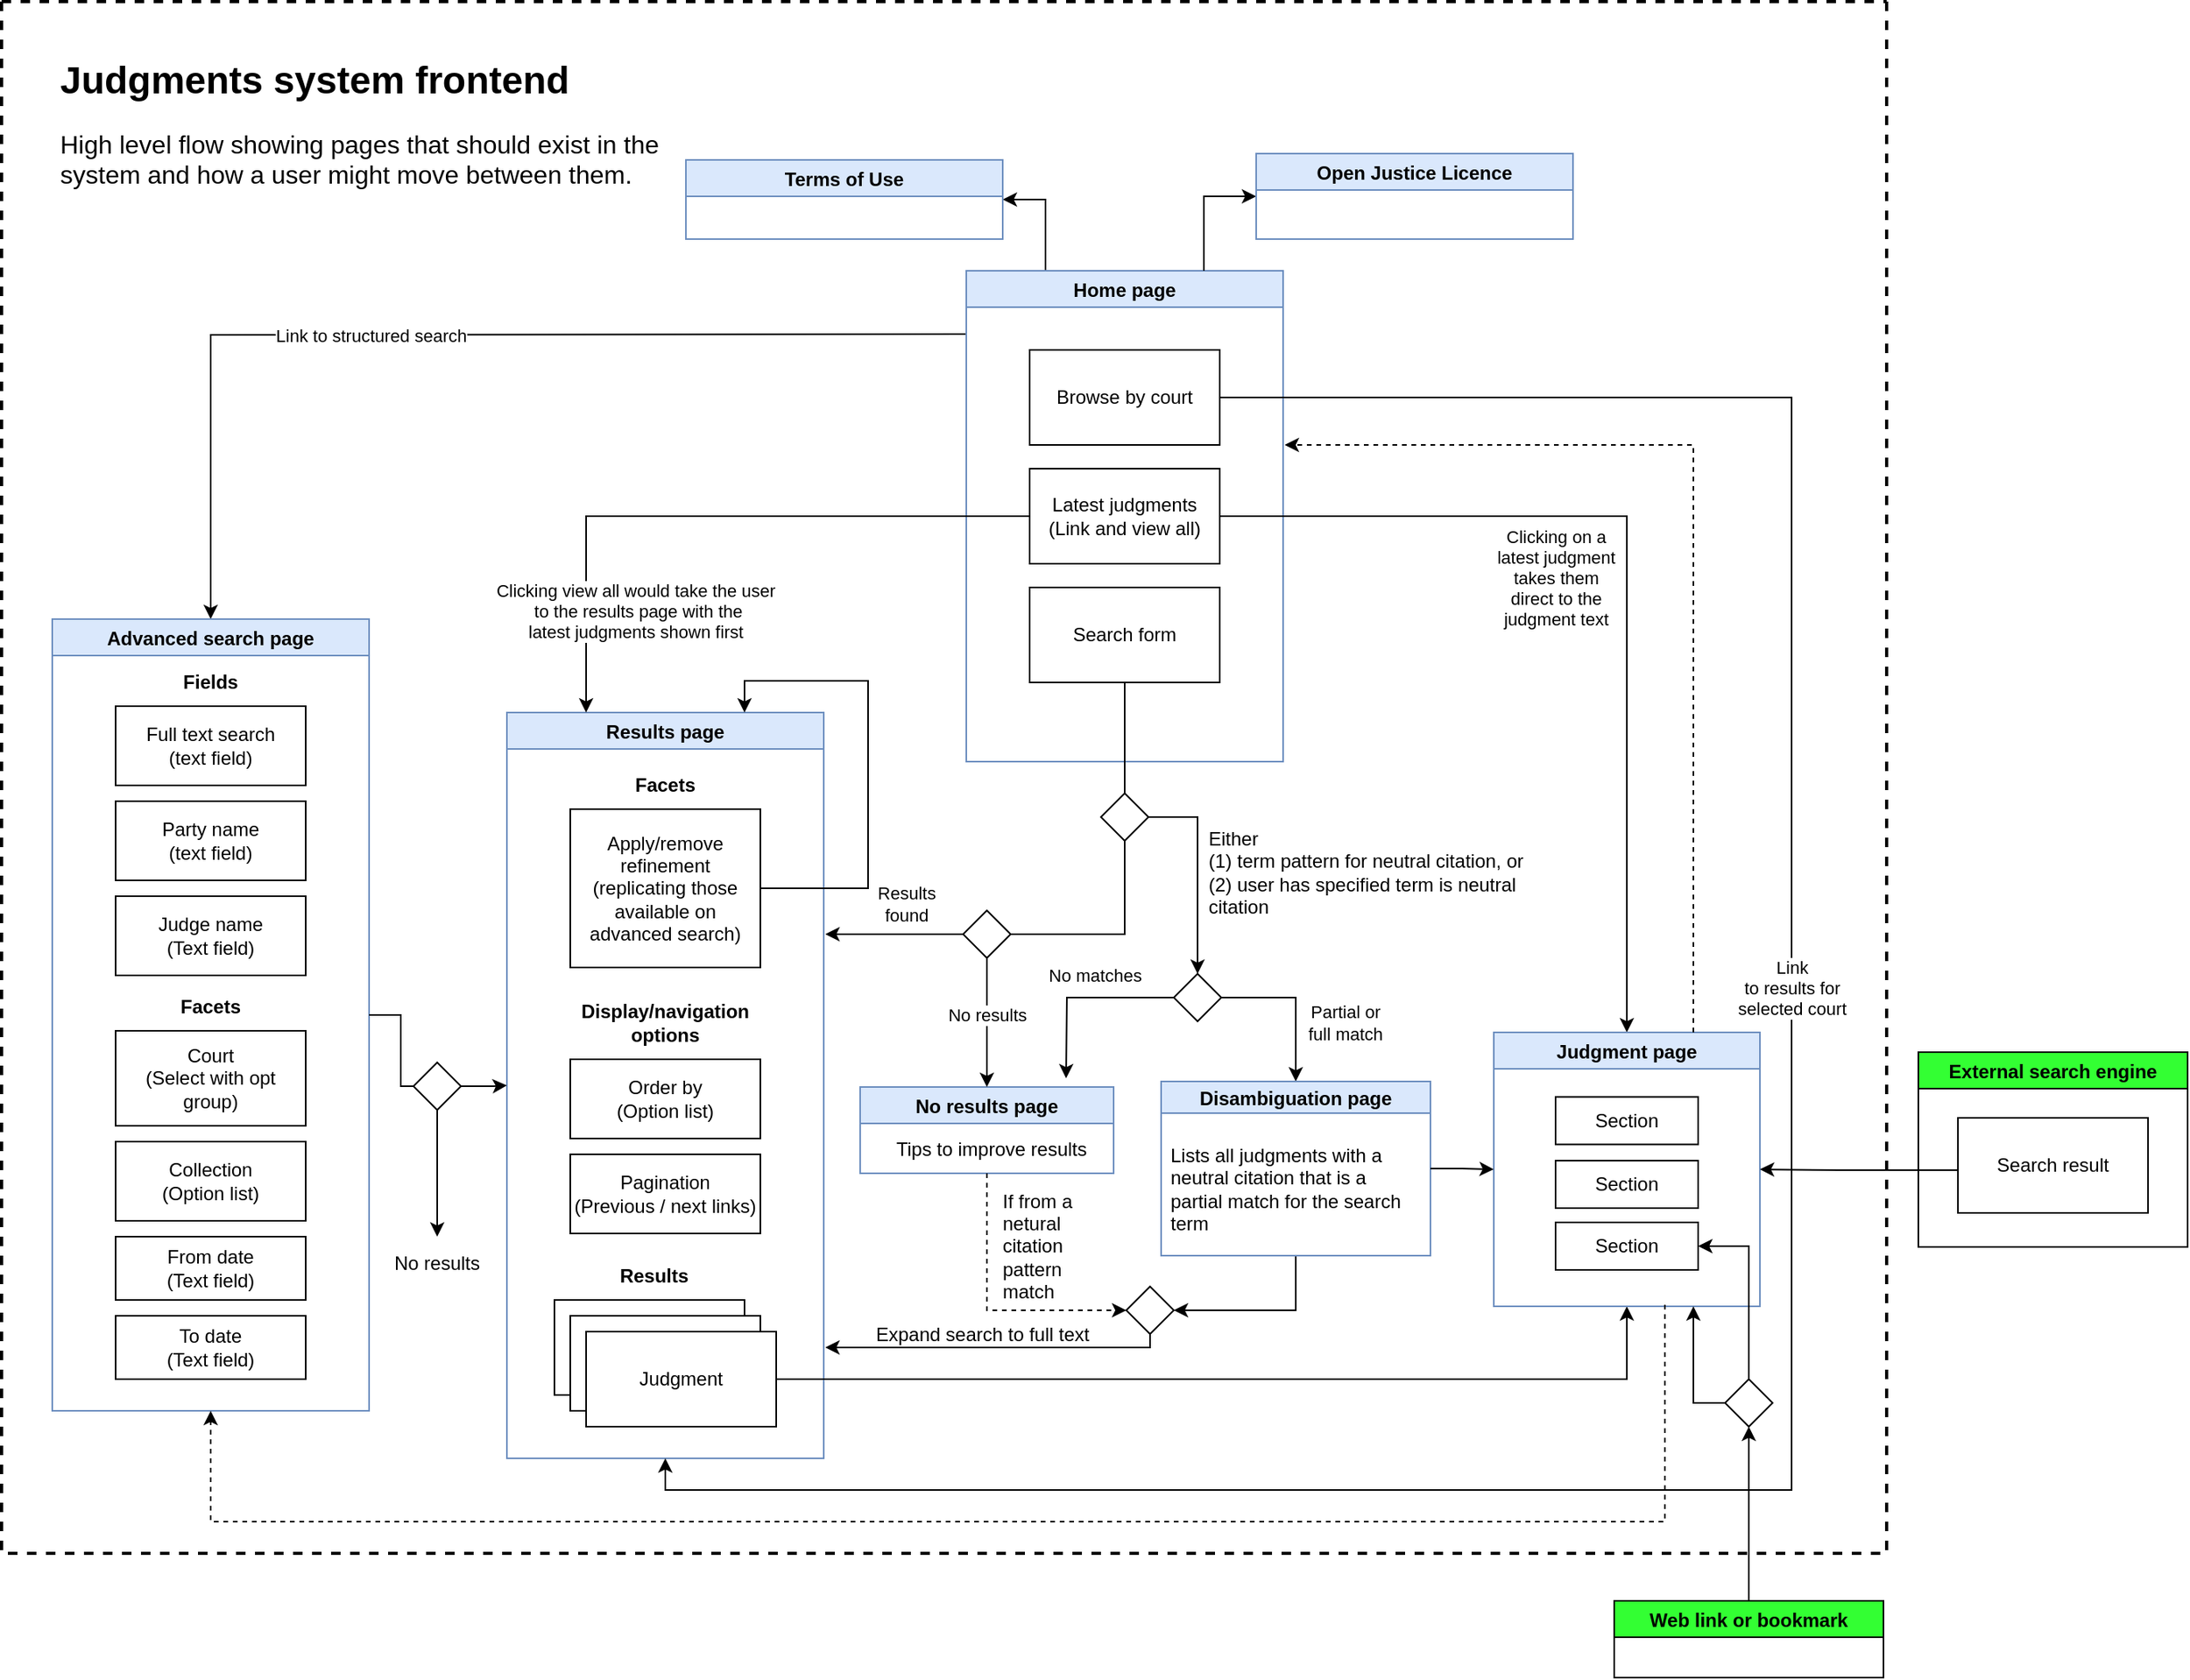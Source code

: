 <mxfile version="16.2.2" type="device"><diagram id="aehEUoyDCe3ED6YWcdNQ" name="Page-1"><mxGraphModel dx="946" dy="620" grid="1" gridSize="10" guides="1" tooltips="1" connect="1" arrows="1" fold="1" page="1" pageScale="1" pageWidth="1654" pageHeight="1169" math="0" shadow="0"><root><mxCell id="0"/><mxCell id="1" parent="0"/><mxCell id="Qa0ir41xzKFgF3uUKKp--13" value="" style="edgeStyle=orthogonalEdgeStyle;rounded=0;orthogonalLoop=1;jettySize=auto;html=1;entryX=0.5;entryY=0;entryDx=0;entryDy=0;" parent="1" target="Qa0ir41xzKFgF3uUKKp--8" edge="1"><mxGeometry relative="1" as="geometry"><mxPoint x="829" y="270" as="sourcePoint"/><mxPoint x="647" y="487" as="targetPoint"/></mxGeometry></mxCell><mxCell id="Qa0ir41xzKFgF3uUKKp--14" value="Link to structured search" style="edgeLabel;html=1;align=center;verticalAlign=middle;resizable=0;points=[];" parent="Qa0ir41xzKFgF3uUKKp--13" vertex="1" connectable="0"><mxGeometry x="-0.143" relative="1" as="geometry"><mxPoint x="-95" as="offset"/></mxGeometry></mxCell><mxCell id="04Yewt961iVCtWimW03n-6" value="" style="edgeStyle=orthogonalEdgeStyle;rounded=0;orthogonalLoop=1;jettySize=auto;html=1;entryX=1;entryY=0.5;entryDx=0;entryDy=0;exitX=0.25;exitY=0;exitDx=0;exitDy=0;" parent="1" source="Qa0ir41xzKFgF3uUKKp--1" target="04Yewt961iVCtWimW03n-1" edge="1"><mxGeometry relative="1" as="geometry"/></mxCell><mxCell id="Qa0ir41xzKFgF3uUKKp--1" value="Home page" style="swimlane;fillColor=#dae8fc;strokeColor=#6c8ebf;" parent="1" vertex="1"><mxGeometry x="829" y="230" width="200" height="310" as="geometry"/></mxCell><mxCell id="Qa0ir41xzKFgF3uUKKp--21" value="Latest judgments (Link and view all)" style="rounded=0;whiteSpace=wrap;html=1;" parent="Qa0ir41xzKFgF3uUKKp--1" vertex="1"><mxGeometry x="40" y="125" width="120" height="60" as="geometry"/></mxCell><mxCell id="OO2aiFHV-tACYqCfNg-y-9" value="Search form" style="rounded=0;whiteSpace=wrap;html=1;" parent="Qa0ir41xzKFgF3uUKKp--1" vertex="1"><mxGeometry x="40" y="200" width="120" height="60" as="geometry"/></mxCell><mxCell id="kWl21Ww3-PtBhKSRPVms-1" value="Browse by court" style="rounded=0;whiteSpace=wrap;html=1;" parent="Qa0ir41xzKFgF3uUKKp--1" vertex="1"><mxGeometry x="40" y="50" width="120" height="60" as="geometry"/></mxCell><mxCell id="Qa0ir41xzKFgF3uUKKp--4" value="" style="edgeStyle=orthogonalEdgeStyle;rounded=0;orthogonalLoop=1;jettySize=auto;html=1;startArrow=none;" parent="1" source="4KOAr0q3YAWXZfQVioGi-21" edge="1"><mxGeometry relative="1" as="geometry"><mxPoint x="740" y="649" as="targetPoint"/></mxGeometry></mxCell><mxCell id="4KOAr0q3YAWXZfQVioGi-23" value="Results &lt;br&gt;found" style="edgeLabel;html=1;align=center;verticalAlign=middle;resizable=0;points=[];" parent="Qa0ir41xzKFgF3uUKKp--4" vertex="1" connectable="0"><mxGeometry x="-0.291" relative="1" as="geometry"><mxPoint x="-5" y="-19" as="offset"/></mxGeometry></mxCell><mxCell id="Qa0ir41xzKFgF3uUKKp--5" value="Results page" style="swimlane;fillColor=#dae8fc;strokeColor=#6c8ebf;" parent="1" vertex="1"><mxGeometry x="539" y="509" width="200" height="471" as="geometry"/></mxCell><mxCell id="Qa0ir41xzKFgF3uUKKp--7" value="Apply/remove&lt;br&gt;refinement (replicating those available on advanced search)" style="rounded=0;whiteSpace=wrap;html=1;" parent="Qa0ir41xzKFgF3uUKKp--5" vertex="1"><mxGeometry x="40" y="61" width="120" height="100" as="geometry"/></mxCell><mxCell id="Qa0ir41xzKFgF3uUKKp--18" value="" style="edgeStyle=orthogonalEdgeStyle;rounded=0;orthogonalLoop=1;jettySize=auto;html=1;entryX=0.75;entryY=0;entryDx=0;entryDy=0;exitX=1;exitY=0.5;exitDx=0;exitDy=0;" parent="Qa0ir41xzKFgF3uUKKp--5" source="Qa0ir41xzKFgF3uUKKp--7" target="Qa0ir41xzKFgF3uUKKp--5" edge="1"><mxGeometry relative="1" as="geometry"><mxPoint x="-40" y="120" as="sourcePoint"/><mxPoint x="10" y="120" as="targetPoint"/><Array as="points"><mxPoint x="228" y="111"/><mxPoint x="228" y="-20"/><mxPoint x="150" y="-20"/></Array></mxGeometry></mxCell><mxCell id="OO2aiFHV-tACYqCfNg-y-6" value="&lt;b&gt;Facets&lt;/b&gt;" style="text;html=1;strokeColor=none;fillColor=none;align=center;verticalAlign=middle;whiteSpace=wrap;rounded=0;" parent="Qa0ir41xzKFgF3uUKKp--5" vertex="1"><mxGeometry x="70" y="31" width="60" height="30" as="geometry"/></mxCell><mxCell id="4KOAr0q3YAWXZfQVioGi-2" value="" style="group" parent="Qa0ir41xzKFgF3uUKKp--5" vertex="1" connectable="0"><mxGeometry x="40" y="181" width="120" height="148" as="geometry"/></mxCell><mxCell id="OO2aiFHV-tACYqCfNg-y-2" value="Order by&lt;br&gt;(Option list)" style="rounded=0;whiteSpace=wrap;html=1;" parent="4KOAr0q3YAWXZfQVioGi-2" vertex="1"><mxGeometry y="38" width="120" height="50" as="geometry"/></mxCell><mxCell id="OO2aiFHV-tACYqCfNg-y-5" value="Pagination&lt;br&gt;(Previous / next links)" style="rounded=0;whiteSpace=wrap;html=1;" parent="4KOAr0q3YAWXZfQVioGi-2" vertex="1"><mxGeometry y="98" width="120" height="50" as="geometry"/></mxCell><mxCell id="OO2aiFHV-tACYqCfNg-y-8" value="&lt;b&gt;Display/navigation options&lt;/b&gt;" style="text;html=1;strokeColor=none;fillColor=none;align=center;verticalAlign=middle;whiteSpace=wrap;rounded=0;" parent="4KOAr0q3YAWXZfQVioGi-2" vertex="1"><mxGeometry width="120" height="30" as="geometry"/></mxCell><mxCell id="4KOAr0q3YAWXZfQVioGi-1" value="" style="group" parent="Qa0ir41xzKFgF3uUKKp--5" vertex="1" connectable="0"><mxGeometry x="30" y="371" width="140" height="80" as="geometry"/></mxCell><mxCell id="Qa0ir41xzKFgF3uUKKp--6" value="Search result" style="rounded=0;whiteSpace=wrap;html=1;" parent="4KOAr0q3YAWXZfQVioGi-1" vertex="1"><mxGeometry width="120" height="60" as="geometry"/></mxCell><mxCell id="Qa0ir41xzKFgF3uUKKp--35" value="Search result" style="rounded=0;whiteSpace=wrap;html=1;" parent="4KOAr0q3YAWXZfQVioGi-1" vertex="1"><mxGeometry x="10" y="10" width="120" height="60" as="geometry"/></mxCell><mxCell id="Qa0ir41xzKFgF3uUKKp--36" value="Judgment" style="rounded=0;whiteSpace=wrap;html=1;" parent="4KOAr0q3YAWXZfQVioGi-1" vertex="1"><mxGeometry x="20" y="20" width="120" height="60" as="geometry"/></mxCell><mxCell id="OO2aiFHV-tACYqCfNg-y-7" value="&lt;b&gt;Results&lt;/b&gt;" style="text;html=1;strokeColor=none;fillColor=none;align=center;verticalAlign=middle;whiteSpace=wrap;rounded=0;" parent="Qa0ir41xzKFgF3uUKKp--5" vertex="1"><mxGeometry x="63" y="341" width="60" height="30" as="geometry"/></mxCell><mxCell id="X9CzBjyIh-wGhvpLRSlx-1" value="" style="edgeStyle=orthogonalEdgeStyle;rounded=0;orthogonalLoop=1;jettySize=auto;html=1;entryX=0;entryY=0.5;entryDx=0;entryDy=0;startArrow=none;" parent="1" source="fHP1PbavrV6UKDeHso9m-1" target="Qa0ir41xzKFgF3uUKKp--5" edge="1"><mxGeometry relative="1" as="geometry"><mxPoint x="479" y="674" as="targetPoint"/></mxGeometry></mxCell><mxCell id="Qa0ir41xzKFgF3uUKKp--8" value="Advanced search page" style="swimlane;fillColor=#dae8fc;strokeColor=#6c8ebf;" parent="1" vertex="1"><mxGeometry x="252" y="450" width="200" height="500" as="geometry"/></mxCell><mxCell id="Qa0ir41xzKFgF3uUKKp--9" value="Full text search &lt;br&gt;(text field)" style="rounded=0;whiteSpace=wrap;html=1;" parent="Qa0ir41xzKFgF3uUKKp--8" vertex="1"><mxGeometry x="40" y="55" width="120" height="50" as="geometry"/></mxCell><mxCell id="Qa0ir41xzKFgF3uUKKp--10" value="Party name &lt;br&gt;(text field)" style="rounded=0;whiteSpace=wrap;html=1;" parent="Qa0ir41xzKFgF3uUKKp--8" vertex="1"><mxGeometry x="40" y="115" width="120" height="50" as="geometry"/></mxCell><mxCell id="Qa0ir41xzKFgF3uUKKp--16" value="Collection&lt;br&gt;(Option list)" style="rounded=0;whiteSpace=wrap;html=1;" parent="Qa0ir41xzKFgF3uUKKp--8" vertex="1"><mxGeometry x="40" y="330" width="120" height="50" as="geometry"/></mxCell><mxCell id="Jsp5y8p3yF81pdxxzSbO-3" value="Court&lt;br&gt;(Select with opt group)" style="rounded=0;whiteSpace=wrap;html=1;" parent="Qa0ir41xzKFgF3uUKKp--8" vertex="1"><mxGeometry x="40" y="260" width="120" height="60" as="geometry"/></mxCell><mxCell id="Jsp5y8p3yF81pdxxzSbO-4" value="Judge name&lt;br&gt;(Text field)" style="rounded=0;whiteSpace=wrap;html=1;" parent="Qa0ir41xzKFgF3uUKKp--8" vertex="1"><mxGeometry x="40" y="175" width="120" height="50" as="geometry"/></mxCell><mxCell id="Jsp5y8p3yF81pdxxzSbO-5" value="From date&lt;br&gt;(Text field)" style="rounded=0;whiteSpace=wrap;html=1;" parent="Qa0ir41xzKFgF3uUKKp--8" vertex="1"><mxGeometry x="40" y="390" width="120" height="40" as="geometry"/></mxCell><mxCell id="Jsp5y8p3yF81pdxxzSbO-6" value="To date&lt;br&gt;(Text field)" style="rounded=0;whiteSpace=wrap;html=1;" parent="Qa0ir41xzKFgF3uUKKp--8" vertex="1"><mxGeometry x="40" y="440" width="120" height="40" as="geometry"/></mxCell><mxCell id="OO2aiFHV-tACYqCfNg-y-1" value="&lt;b&gt;Fields&lt;/b&gt;" style="text;html=1;strokeColor=none;fillColor=none;align=center;verticalAlign=middle;whiteSpace=wrap;rounded=0;" parent="Qa0ir41xzKFgF3uUKKp--8" vertex="1"><mxGeometry x="70" y="25" width="60" height="30" as="geometry"/></mxCell><mxCell id="OO2aiFHV-tACYqCfNg-y-3" value="&lt;b&gt;Facets&lt;/b&gt;" style="text;html=1;strokeColor=none;fillColor=none;align=center;verticalAlign=middle;whiteSpace=wrap;rounded=0;" parent="Qa0ir41xzKFgF3uUKKp--8" vertex="1"><mxGeometry x="70" y="230" width="60" height="30" as="geometry"/></mxCell><mxCell id="Qa0ir41xzKFgF3uUKKp--19" value="" style="edgeStyle=orthogonalEdgeStyle;rounded=0;orthogonalLoop=1;jettySize=auto;html=1;entryX=0.25;entryY=0;entryDx=0;entryDy=0;exitX=0;exitY=0.5;exitDx=0;exitDy=0;" parent="1" source="Qa0ir41xzKFgF3uUKKp--21" target="Qa0ir41xzKFgF3uUKKp--5" edge="1"><mxGeometry relative="1" as="geometry"><mxPoint x="797" y="432" as="sourcePoint"/><mxPoint x="472" y="617" as="targetPoint"/></mxGeometry></mxCell><mxCell id="Qa0ir41xzKFgF3uUKKp--40" value="Clicking view all would take the user&lt;br&gt;&amp;nbsp;to the results page with the &lt;br&gt;latest judgments shown first" style="edgeLabel;html=1;align=center;verticalAlign=middle;resizable=0;points=[];fontSize=11;" parent="Qa0ir41xzKFgF3uUKKp--19" vertex="1" connectable="0"><mxGeometry x="-0.272" y="-2" relative="1" as="geometry"><mxPoint x="-102" y="62" as="offset"/></mxGeometry></mxCell><mxCell id="Qa0ir41xzKFgF3uUKKp--37" value="" style="edgeStyle=orthogonalEdgeStyle;rounded=0;orthogonalLoop=1;jettySize=auto;html=1;entryX=0.5;entryY=1;entryDx=0;entryDy=0;exitX=1;exitY=0.5;exitDx=0;exitDy=0;" parent="1" source="kWl21Ww3-PtBhKSRPVms-1" target="Qa0ir41xzKFgF3uUKKp--5" edge="1"><mxGeometry relative="1" as="geometry"><mxPoint x="1029" y="270" as="sourcePoint"/><mxPoint x="1282" y="445" as="targetPoint"/><Array as="points"><mxPoint x="1350" y="310"/><mxPoint x="1350" y="1000"/><mxPoint x="639" y="1000"/></Array></mxGeometry></mxCell><mxCell id="Qa0ir41xzKFgF3uUKKp--38" value="Link &lt;br&gt;to results for &lt;br&gt;selected court" style="edgeLabel;html=1;align=center;verticalAlign=middle;resizable=0;points=[];" parent="Qa0ir41xzKFgF3uUKKp--37" vertex="1" connectable="0"><mxGeometry x="-0.143" relative="1" as="geometry"><mxPoint y="-30" as="offset"/></mxGeometry></mxCell><mxCell id="OO2aiFHV-tACYqCfNg-y-10" value="" style="edgeStyle=orthogonalEdgeStyle;rounded=0;orthogonalLoop=1;jettySize=auto;html=1;exitX=1;exitY=0.5;exitDx=0;exitDy=0;entryX=0.5;entryY=0;entryDx=0;entryDy=0;" parent="1" source="zrDOiHDuopmyjpYAE5Gi-1" target="4KOAr0q3YAWXZfQVioGi-14" edge="1"><mxGeometry relative="1" as="geometry"><mxPoint x="1159" y="679.5" as="targetPoint"/><Array as="points"><mxPoint x="975" y="575"/></Array><mxPoint x="901" y="642" as="sourcePoint"/></mxGeometry></mxCell><mxCell id="_y1bIVc1VrB3xeFawCgt-3" style="edgeStyle=orthogonalEdgeStyle;rounded=0;orthogonalLoop=1;jettySize=auto;html=1;entryX=0;entryY=0.5;entryDx=0;entryDy=0;exitX=0.75;exitY=0;exitDx=0;exitDy=0;" parent="1" source="Qa0ir41xzKFgF3uUKKp--1" target="_y1bIVc1VrB3xeFawCgt-1" edge="1"><mxGeometry relative="1" as="geometry"><mxPoint x="982" y="240" as="targetPoint"/><mxPoint x="902" y="270" as="sourcePoint"/></mxGeometry></mxCell><mxCell id="Qa0ir41xzKFgF3uUKKp--27" value="" style="edgeStyle=orthogonalEdgeStyle;rounded=0;orthogonalLoop=1;jettySize=auto;html=1;exitX=1;exitY=0.5;exitDx=0;exitDy=0;entryX=0.5;entryY=1;entryDx=0;entryDy=0;" parent="1" source="Qa0ir41xzKFgF3uUKKp--36" target="Qa0ir41xzKFgF3uUKKp--22" edge="1"><mxGeometry relative="1" as="geometry"><mxPoint x="1220" y="852" as="targetPoint"/><Array as="points"><mxPoint x="1246" y="930"/></Array></mxGeometry></mxCell><mxCell id="4KOAr0q3YAWXZfQVioGi-16" value="" style="edgeStyle=orthogonalEdgeStyle;rounded=0;orthogonalLoop=1;jettySize=auto;html=1;entryX=0.5;entryY=0;entryDx=0;entryDy=0;" parent="1" source="4KOAr0q3YAWXZfQVioGi-14" target="4KOAr0q3YAWXZfQVioGi-4" edge="1"><mxGeometry relative="1" as="geometry"><Array as="points"><mxPoint x="1037" y="689"/></Array></mxGeometry></mxCell><mxCell id="4KOAr0q3YAWXZfQVioGi-17" value="Partial or&lt;br&gt;full match" style="edgeLabel;html=1;align=center;verticalAlign=middle;resizable=0;points=[];" parent="4KOAr0q3YAWXZfQVioGi-16" vertex="1" connectable="0"><mxGeometry x="-0.116" y="2" relative="1" as="geometry"><mxPoint x="34" y="18" as="offset"/></mxGeometry></mxCell><mxCell id="4KOAr0q3YAWXZfQVioGi-19" value="" style="edgeStyle=orthogonalEdgeStyle;rounded=0;orthogonalLoop=1;jettySize=auto;html=1;" parent="1" source="4KOAr0q3YAWXZfQVioGi-14" edge="1"><mxGeometry relative="1" as="geometry"><mxPoint x="892" y="740" as="targetPoint"/></mxGeometry></mxCell><mxCell id="4KOAr0q3YAWXZfQVioGi-26" value="No matches" style="edgeLabel;html=1;align=center;verticalAlign=middle;resizable=0;points=[];" parent="4KOAr0q3YAWXZfQVioGi-19" vertex="1" connectable="0"><mxGeometry x="-0.205" y="-1" relative="1" as="geometry"><mxPoint x="-3" y="-13" as="offset"/></mxGeometry></mxCell><mxCell id="4KOAr0q3YAWXZfQVioGi-14" value="" style="rhombus;whiteSpace=wrap;html=1;" parent="1" vertex="1"><mxGeometry x="960" y="674" width="30" height="30" as="geometry"/></mxCell><mxCell id="4KOAr0q3YAWXZfQVioGi-20" value="No results page" style="swimlane;fillColor=#dae8fc;strokeColor=#6c8ebf;" parent="1" vertex="1"><mxGeometry x="762" y="745.5" width="160" height="54.5" as="geometry"/></mxCell><mxCell id="4KOAr0q3YAWXZfQVioGi-25" value="" style="edgeStyle=orthogonalEdgeStyle;rounded=0;orthogonalLoop=1;jettySize=auto;html=1;entryX=0.5;entryY=0;entryDx=0;entryDy=0;" parent="1" source="4KOAr0q3YAWXZfQVioGi-21" target="4KOAr0q3YAWXZfQVioGi-20" edge="1"><mxGeometry relative="1" as="geometry"><mxPoint x="797" y="555" as="targetPoint"/></mxGeometry></mxCell><mxCell id="4KOAr0q3YAWXZfQVioGi-27" value="No results" style="edgeLabel;html=1;align=center;verticalAlign=middle;resizable=0;points=[];" parent="4KOAr0q3YAWXZfQVioGi-25" vertex="1" connectable="0"><mxGeometry x="-0.129" relative="1" as="geometry"><mxPoint as="offset"/></mxGeometry></mxCell><mxCell id="4KOAr0q3YAWXZfQVioGi-21" value="" style="rhombus;whiteSpace=wrap;html=1;" parent="1" vertex="1"><mxGeometry x="827" y="634" width="30" height="30" as="geometry"/></mxCell><mxCell id="4KOAr0q3YAWXZfQVioGi-22" value="" style="edgeStyle=orthogonalEdgeStyle;rounded=0;orthogonalLoop=1;jettySize=auto;html=1;entryX=1;entryY=0.5;entryDx=0;entryDy=0;endArrow=none;exitX=0.5;exitY=1;exitDx=0;exitDy=0;" parent="1" source="OO2aiFHV-tACYqCfNg-y-9" target="4KOAr0q3YAWXZfQVioGi-21" edge="1"><mxGeometry relative="1" as="geometry"><mxPoint x="639" y="509.0" as="targetPoint"/><mxPoint x="929" y="625" as="sourcePoint"/></mxGeometry></mxCell><mxCell id="fHP1PbavrV6UKDeHso9m-6" value="" style="edgeStyle=orthogonalEdgeStyle;rounded=0;orthogonalLoop=1;jettySize=auto;html=1;" parent="1" source="fHP1PbavrV6UKDeHso9m-1" edge="1"><mxGeometry relative="1" as="geometry"><mxPoint x="495" y="840" as="targetPoint"/></mxGeometry></mxCell><mxCell id="fHP1PbavrV6UKDeHso9m-1" value="" style="rhombus;whiteSpace=wrap;html=1;" parent="1" vertex="1"><mxGeometry x="480" y="730" width="30" height="30" as="geometry"/></mxCell><mxCell id="fHP1PbavrV6UKDeHso9m-2" value="" style="edgeStyle=orthogonalEdgeStyle;rounded=0;orthogonalLoop=1;jettySize=auto;html=1;entryX=0;entryY=0.5;entryDx=0;entryDy=0;endArrow=none;" parent="1" source="Qa0ir41xzKFgF3uUKKp--8" target="fHP1PbavrV6UKDeHso9m-1" edge="1"><mxGeometry relative="1" as="geometry"><mxPoint x="539" y="744.5" as="targetPoint"/><mxPoint x="452" y="745" as="sourcePoint"/></mxGeometry></mxCell><mxCell id="fHP1PbavrV6UKDeHso9m-7" value="No results" style="text;html=1;strokeColor=none;fillColor=none;align=center;verticalAlign=middle;whiteSpace=wrap;rounded=0;" parent="1" vertex="1"><mxGeometry x="465" y="841.5" width="60" height="30" as="geometry"/></mxCell><mxCell id="zrDOiHDuopmyjpYAE5Gi-1" value="" style="rhombus;whiteSpace=wrap;html=1;" parent="1" vertex="1"><mxGeometry x="914" y="560" width="30" height="30" as="geometry"/></mxCell><mxCell id="zrDOiHDuopmyjpYAE5Gi-2" value="Either&lt;br&gt;(1) term&amp;nbsp;pattern for&amp;nbsp;neutral citation, or&lt;br&gt;(2) user has specified term is neutral citation" style="text;html=1;strokeColor=none;fillColor=none;align=left;verticalAlign=middle;whiteSpace=wrap;rounded=0;" parent="1" vertex="1"><mxGeometry x="980" y="560" width="210" height="100" as="geometry"/></mxCell><mxCell id="zrDOiHDuopmyjpYAE5Gi-3" value="" style="edgeStyle=orthogonalEdgeStyle;rounded=0;orthogonalLoop=1;jettySize=auto;html=1;exitX=1;exitY=0.5;exitDx=0;exitDy=0;entryX=0.5;entryY=0;entryDx=0;entryDy=0;" parent="1" source="Qa0ir41xzKFgF3uUKKp--21" target="Qa0ir41xzKFgF3uUKKp--22" edge="1"><mxGeometry relative="1" as="geometry"><mxPoint x="1030" y="300" as="sourcePoint"/><mxPoint x="1220" y="740" as="targetPoint"/><Array as="points"><mxPoint x="1246" y="385"/></Array></mxGeometry></mxCell><mxCell id="zrDOiHDuopmyjpYAE5Gi-4" value="Clicking on a &lt;br&gt;latest judgment&lt;br&gt;takes them &lt;br&gt;direct to the &lt;br&gt;judgment text" style="edgeLabel;html=1;align=center;verticalAlign=middle;resizable=0;points=[];fontSize=11;" parent="zrDOiHDuopmyjpYAE5Gi-3" vertex="1" connectable="0"><mxGeometry x="-0.272" y="-2" relative="1" as="geometry"><mxPoint y="37" as="offset"/></mxGeometry></mxCell><mxCell id="KSz_zbvJtqKyfwYVTtUD-1" value="" style="edgeStyle=orthogonalEdgeStyle;rounded=0;orthogonalLoop=1;jettySize=auto;html=1;exitX=0.5;exitY=1;exitDx=0;exitDy=0;entryX=0;entryY=0.5;entryDx=0;entryDy=0;dashed=1;" parent="1" source="4KOAr0q3YAWXZfQVioGi-20" target="KSz_zbvJtqKyfwYVTtUD-3" edge="1"><mxGeometry relative="1" as="geometry"><mxPoint x="1130" y="820" as="sourcePoint"/><mxPoint x="940" y="876" as="targetPoint"/></mxGeometry></mxCell><mxCell id="KSz_zbvJtqKyfwYVTtUD-2" value="" style="edgeStyle=orthogonalEdgeStyle;rounded=0;orthogonalLoop=1;jettySize=auto;html=1;exitX=0.5;exitY=1;exitDx=0;exitDy=0;entryX=1;entryY=0.5;entryDx=0;entryDy=0;" parent="1" source="4KOAr0q3YAWXZfQVioGi-4" target="KSz_zbvJtqKyfwYVTtUD-3" edge="1"><mxGeometry relative="1" as="geometry"><mxPoint x="852" y="865.5" as="sourcePoint"/><mxPoint x="950" y="886" as="targetPoint"/></mxGeometry></mxCell><mxCell id="KSz_zbvJtqKyfwYVTtUD-3" value="" style="rhombus;whiteSpace=wrap;html=1;" parent="1" vertex="1"><mxGeometry x="930" y="871.5" width="30" height="30" as="geometry"/></mxCell><mxCell id="KSz_zbvJtqKyfwYVTtUD-4" value="If from a netural citation pattern match" style="text;html=1;strokeColor=none;fillColor=none;align=left;verticalAlign=middle;whiteSpace=wrap;rounded=0;" parent="1" vertex="1"><mxGeometry x="850" y="831" width="56" height="30" as="geometry"/></mxCell><mxCell id="KSz_zbvJtqKyfwYVTtUD-7" value="" style="edgeStyle=orthogonalEdgeStyle;rounded=0;orthogonalLoop=1;jettySize=auto;html=1;exitX=0.5;exitY=1;exitDx=0;exitDy=0;" parent="1" source="KSz_zbvJtqKyfwYVTtUD-3" edge="1"><mxGeometry relative="1" as="geometry"><mxPoint x="1047" y="865.5" as="sourcePoint"/><mxPoint x="740" y="910" as="targetPoint"/><Array as="points"><mxPoint x="945" y="910"/></Array></mxGeometry></mxCell><mxCell id="KSz_zbvJtqKyfwYVTtUD-8" value="Expand search to full text" style="text;html=1;strokeColor=none;fillColor=none;align=left;verticalAlign=middle;whiteSpace=wrap;rounded=0;" parent="1" vertex="1"><mxGeometry x="770" y="887" width="137" height="30" as="geometry"/></mxCell><mxCell id="431RfuJMWr0SsAJ9tz7P-1" value="" style="swimlane;startSize=0;strokeWidth=2;dashed=1;" parent="1" vertex="1"><mxGeometry x="220" y="60" width="1190" height="980" as="geometry"/></mxCell><mxCell id="Qa0ir41xzKFgF3uUKKp--34" value="&lt;h1&gt;&lt;font style=&quot;font-size: 24px&quot;&gt;Judgments system frontend&lt;/font&gt;&lt;/h1&gt;&lt;p&gt;&lt;font size=&quot;3&quot;&gt;High level flow showing pages that should exist in the system and how a user might move between them.&lt;/font&gt;&lt;/p&gt;" style="text;html=1;strokeColor=none;fillColor=none;spacing=5;spacingTop=-20;whiteSpace=wrap;overflow=hidden;rounded=0;" parent="431RfuJMWr0SsAJ9tz7P-1" vertex="1"><mxGeometry x="32" y="30" width="400" height="120" as="geometry"/></mxCell><mxCell id="04Yewt961iVCtWimW03n-1" value="Terms of Use" style="swimlane;fillColor=#dae8fc;strokeColor=#6c8ebf;" parent="431RfuJMWr0SsAJ9tz7P-1" vertex="1"><mxGeometry x="432" y="100" width="200" height="50" as="geometry"/></mxCell><mxCell id="_y1bIVc1VrB3xeFawCgt-1" value="Open Justice Licence" style="swimlane;fillColor=#dae8fc;strokeColor=#6c8ebf;" parent="431RfuJMWr0SsAJ9tz7P-1" vertex="1"><mxGeometry x="792" y="96" width="200" height="54" as="geometry"/></mxCell><mxCell id="Qa0ir41xzKFgF3uUKKp--22" value="Judgment page" style="swimlane;fillColor=#dae8fc;strokeColor=#6c8ebf;" parent="431RfuJMWr0SsAJ9tz7P-1" vertex="1"><mxGeometry x="942" y="651" width="168" height="173" as="geometry"/></mxCell><mxCell id="431RfuJMWr0SsAJ9tz7P-11" value="Section" style="rounded=0;whiteSpace=wrap;html=1;strokeWidth=1;fillColor=#FFFFFF;" parent="Qa0ir41xzKFgF3uUKKp--22" vertex="1"><mxGeometry x="39" y="40.75" width="90" height="30" as="geometry"/></mxCell><mxCell id="431RfuJMWr0SsAJ9tz7P-12" value="Section" style="rounded=0;whiteSpace=wrap;html=1;strokeWidth=1;fillColor=#FFFFFF;" parent="Qa0ir41xzKFgF3uUKKp--22" vertex="1"><mxGeometry x="39" y="81" width="90" height="30" as="geometry"/></mxCell><mxCell id="431RfuJMWr0SsAJ9tz7P-13" value="Section" style="rounded=0;whiteSpace=wrap;html=1;strokeWidth=1;fillColor=#FFFFFF;" parent="Qa0ir41xzKFgF3uUKKp--22" vertex="1"><mxGeometry x="39" y="120" width="90" height="30" as="geometry"/></mxCell><mxCell id="4KOAr0q3YAWXZfQVioGi-4" value="Disambiguation page" style="swimlane;fillColor=#dae8fc;strokeColor=#6c8ebf;startSize=20;" parent="431RfuJMWr0SsAJ9tz7P-1" vertex="1"><mxGeometry x="732" y="682" width="170" height="110" as="geometry"/></mxCell><mxCell id="4KOAr0q3YAWXZfQVioGi-5" value="Lists all judgments with a&lt;br&gt;neutral citation that is a&amp;nbsp;&lt;br&gt;partial match for the search&lt;br&gt;term" style="text;html=1;align=left;verticalAlign=middle;resizable=0;points=[];autosize=1;strokeColor=none;fillColor=none;" parent="4KOAr0q3YAWXZfQVioGi-4" vertex="1"><mxGeometry x="4" y="38" width="160" height="60" as="geometry"/></mxCell><mxCell id="4KOAr0q3YAWXZfQVioGi-12" value="" style="edgeStyle=orthogonalEdgeStyle;rounded=0;orthogonalLoop=1;jettySize=auto;html=1;entryX=0;entryY=0.5;entryDx=0;entryDy=0;exitX=1;exitY=0.5;exitDx=0;exitDy=0;" parent="431RfuJMWr0SsAJ9tz7P-1" source="4KOAr0q3YAWXZfQVioGi-4" target="Qa0ir41xzKFgF3uUKKp--22" edge="1"><mxGeometry relative="1" as="geometry"><mxPoint x="900" y="750" as="sourcePoint"/><mxPoint x="857" y="692.0" as="targetPoint"/></mxGeometry></mxCell><mxCell id="431RfuJMWr0SsAJ9tz7P-18" value="Tips to improve results" style="text;html=1;strokeColor=none;fillColor=none;align=center;verticalAlign=middle;whiteSpace=wrap;rounded=0;" parent="431RfuJMWr0SsAJ9tz7P-1" vertex="1"><mxGeometry x="560" y="710" width="130" height="30" as="geometry"/></mxCell><mxCell id="431RfuJMWr0SsAJ9tz7P-24" value="" style="rhombus;whiteSpace=wrap;html=1;" parent="431RfuJMWr0SsAJ9tz7P-1" vertex="1"><mxGeometry x="1088" y="870" width="30" height="30" as="geometry"/></mxCell><mxCell id="431RfuJMWr0SsAJ9tz7P-29" value="" style="edgeStyle=orthogonalEdgeStyle;rounded=0;orthogonalLoop=1;jettySize=auto;html=1;entryX=0.75;entryY=1;entryDx=0;entryDy=0;exitX=0;exitY=0.5;exitDx=0;exitDy=0;" parent="431RfuJMWr0SsAJ9tz7P-1" source="431RfuJMWr0SsAJ9tz7P-24" target="Qa0ir41xzKFgF3uUKKp--22" edge="1"><mxGeometry relative="1" as="geometry"><mxPoint x="1064" y="881.25" as="targetPoint"/></mxGeometry></mxCell><mxCell id="431RfuJMWr0SsAJ9tz7P-31" value="" style="edgeStyle=orthogonalEdgeStyle;rounded=0;orthogonalLoop=1;jettySize=auto;html=1;entryX=1;entryY=0.5;entryDx=0;entryDy=0;exitX=0.5;exitY=0;exitDx=0;exitDy=0;" parent="431RfuJMWr0SsAJ9tz7P-1" source="431RfuJMWr0SsAJ9tz7P-24" target="431RfuJMWr0SsAJ9tz7P-13" edge="1"><mxGeometry relative="1" as="geometry"><mxPoint x="1159" y="786.25" as="targetPoint"/><Array as="points"><mxPoint x="1103" y="786"/></Array></mxGeometry></mxCell><mxCell id="431RfuJMWr0SsAJ9tz7P-4" value="External search engine" style="swimlane;strokeWidth=1;fillColor=#33FF33;" parent="1" vertex="1"><mxGeometry x="1430" y="723.5" width="170" height="123" as="geometry"/></mxCell><mxCell id="431RfuJMWr0SsAJ9tz7P-15" value="Search result" style="rounded=0;whiteSpace=wrap;html=1;" parent="431RfuJMWr0SsAJ9tz7P-4" vertex="1"><mxGeometry x="25" y="41.5" width="120" height="60" as="geometry"/></mxCell><mxCell id="431RfuJMWr0SsAJ9tz7P-6" value="" style="edgeStyle=orthogonalEdgeStyle;rounded=0;orthogonalLoop=1;jettySize=auto;html=1;entryX=1;entryY=0.5;entryDx=0;entryDy=0;exitX=0;exitY=0.5;exitDx=0;exitDy=0;" parent="1" source="431RfuJMWr0SsAJ9tz7P-15" target="Qa0ir41xzKFgF3uUKKp--22" edge="1"><mxGeometry relative="1" as="geometry"><Array as="points"><mxPoint x="1455" y="798"/><mxPoint x="1380" y="798"/></Array><mxPoint x="1000" y="699" as="sourcePoint"/><mxPoint x="1047" y="755.5" as="targetPoint"/></mxGeometry></mxCell><mxCell id="431RfuJMWr0SsAJ9tz7P-27" value="" style="edgeStyle=orthogonalEdgeStyle;rounded=0;orthogonalLoop=1;jettySize=auto;html=1;" parent="1" source="431RfuJMWr0SsAJ9tz7P-19" target="431RfuJMWr0SsAJ9tz7P-24" edge="1"><mxGeometry relative="1" as="geometry"/></mxCell><mxCell id="431RfuJMWr0SsAJ9tz7P-19" value="Web link or bookmark" style="swimlane;strokeWidth=1;fillColor=#33FF33;" parent="1" vertex="1"><mxGeometry x="1238" y="1070" width="170" height="48.5" as="geometry"/></mxCell><mxCell id="431RfuJMWr0SsAJ9tz7P-32" value="" style="edgeStyle=orthogonalEdgeStyle;rounded=0;orthogonalLoop=1;jettySize=auto;html=1;exitX=0.75;exitY=0;exitDx=0;exitDy=0;dashed=1;" parent="1" source="Qa0ir41xzKFgF3uUKKp--22" edge="1"><mxGeometry relative="1" as="geometry"><mxPoint x="999" y="395" as="sourcePoint"/><mxPoint x="1030" y="340" as="targetPoint"/><Array as="points"><mxPoint x="1288" y="340"/></Array></mxGeometry></mxCell><mxCell id="431RfuJMWr0SsAJ9tz7P-33" value="&lt;br&gt;" style="edgeLabel;html=1;align=center;verticalAlign=middle;resizable=0;points=[];fontSize=11;" parent="431RfuJMWr0SsAJ9tz7P-32" vertex="1" connectable="0"><mxGeometry x="-0.272" y="-2" relative="1" as="geometry"><mxPoint y="37" as="offset"/></mxGeometry></mxCell><mxCell id="431RfuJMWr0SsAJ9tz7P-34" value="" style="edgeStyle=orthogonalEdgeStyle;rounded=0;orthogonalLoop=1;jettySize=auto;html=1;entryX=0.5;entryY=1;entryDx=0;entryDy=0;dashed=1;" parent="1" edge="1" target="Qa0ir41xzKFgF3uUKKp--8"><mxGeometry relative="1" as="geometry"><mxPoint x="1270" y="883" as="sourcePoint"/><mxPoint x="740" y="963" as="targetPoint"/><Array as="points"><mxPoint x="1270" y="1020"/><mxPoint x="352" y="1020"/></Array></mxGeometry></mxCell><mxCell id="431RfuJMWr0SsAJ9tz7P-35" value="&lt;br&gt;" style="edgeLabel;html=1;align=center;verticalAlign=middle;resizable=0;points=[];fontSize=11;" parent="431RfuJMWr0SsAJ9tz7P-34" vertex="1" connectable="0"><mxGeometry x="-0.272" y="-2" relative="1" as="geometry"><mxPoint y="37" as="offset"/></mxGeometry></mxCell></root></mxGraphModel></diagram></mxfile>